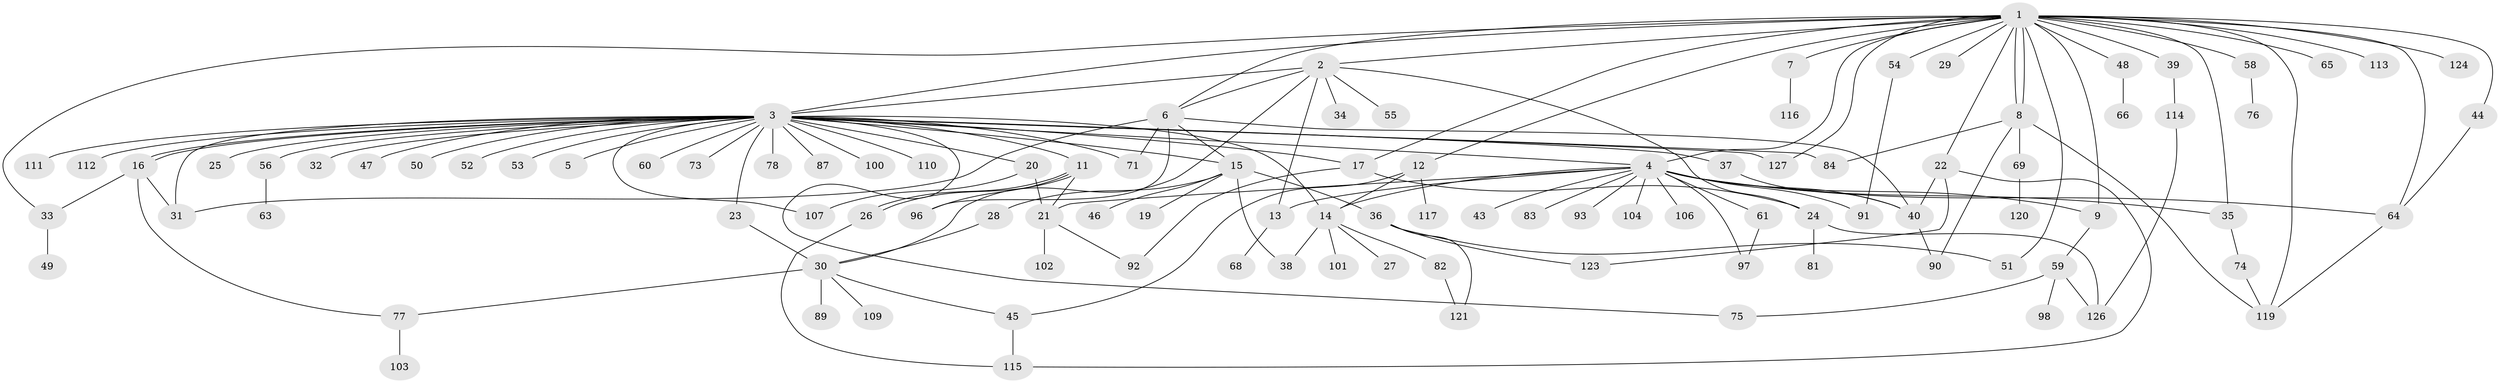 // Generated by graph-tools (version 1.1) at 2025/23/03/03/25 07:23:51]
// undirected, 105 vertices, 153 edges
graph export_dot {
graph [start="1"]
  node [color=gray90,style=filled];
  1 [super="+42"];
  2 [super="+105"];
  3 [super="+10"];
  4 [super="+99"];
  5 [super="+18"];
  6 [super="+85"];
  7;
  8 [super="+41"];
  9 [super="+72"];
  11 [super="+94"];
  12;
  13;
  14 [super="+70"];
  15 [super="+95"];
  16;
  17 [super="+80"];
  19;
  20 [super="+125"];
  21 [super="+57"];
  22 [super="+62"];
  23;
  24 [super="+118"];
  25;
  26 [super="+79"];
  27;
  28;
  29;
  30 [super="+128"];
  31;
  32;
  33;
  34;
  35;
  36 [super="+108"];
  37;
  38;
  39;
  40 [super="+67"];
  43;
  44;
  45;
  46;
  47;
  48;
  49;
  50;
  51;
  52;
  53;
  54 [super="+88"];
  55;
  56;
  58;
  59 [super="+122"];
  60;
  61;
  63;
  64;
  65;
  66;
  68;
  69;
  71;
  73;
  74;
  75 [super="+86"];
  76;
  77;
  78;
  81;
  82;
  83;
  84;
  87;
  89;
  90;
  91;
  92;
  93;
  96;
  97;
  98;
  100;
  101;
  102;
  103;
  104;
  106;
  107;
  109;
  110;
  111;
  112;
  113;
  114;
  115;
  116;
  117;
  119;
  120;
  121;
  123;
  124;
  126;
  127;
  1 -- 2;
  1 -- 4 [weight=2];
  1 -- 6;
  1 -- 7;
  1 -- 8;
  1 -- 8;
  1 -- 12;
  1 -- 22;
  1 -- 29;
  1 -- 35;
  1 -- 39;
  1 -- 48;
  1 -- 51 [weight=2];
  1 -- 58;
  1 -- 64;
  1 -- 65;
  1 -- 113;
  1 -- 119;
  1 -- 124;
  1 -- 127;
  1 -- 17;
  1 -- 33;
  1 -- 54;
  1 -- 9;
  1 -- 44;
  1 -- 3;
  2 -- 3;
  2 -- 6;
  2 -- 13;
  2 -- 30;
  2 -- 34;
  2 -- 55;
  2 -- 24;
  3 -- 4 [weight=2];
  3 -- 5 [weight=2];
  3 -- 11 [weight=2];
  3 -- 14;
  3 -- 16;
  3 -- 16;
  3 -- 17;
  3 -- 25;
  3 -- 32;
  3 -- 47;
  3 -- 53;
  3 -- 56 [weight=2];
  3 -- 71;
  3 -- 75;
  3 -- 78;
  3 -- 84;
  3 -- 110;
  3 -- 73;
  3 -- 15;
  3 -- 20 [weight=2];
  3 -- 87;
  3 -- 23;
  3 -- 31;
  3 -- 100;
  3 -- 37;
  3 -- 107;
  3 -- 111;
  3 -- 112;
  3 -- 50;
  3 -- 52;
  3 -- 60;
  3 -- 127;
  4 -- 9;
  4 -- 14;
  4 -- 40;
  4 -- 43;
  4 -- 61;
  4 -- 64;
  4 -- 83;
  4 -- 91;
  4 -- 93;
  4 -- 97;
  4 -- 104;
  4 -- 106;
  4 -- 35;
  4 -- 13;
  4 -- 21;
  6 -- 15;
  6 -- 31;
  6 -- 40;
  6 -- 71;
  6 -- 96;
  7 -- 116;
  8 -- 69;
  8 -- 84;
  8 -- 90;
  8 -- 119;
  9 -- 59;
  11 -- 26;
  11 -- 26;
  11 -- 96;
  11 -- 21;
  12 -- 45;
  12 -- 117;
  12 -- 14;
  13 -- 68;
  14 -- 27;
  14 -- 101;
  14 -- 38;
  14 -- 82;
  15 -- 19;
  15 -- 28;
  15 -- 36;
  15 -- 38;
  15 -- 46;
  16 -- 31;
  16 -- 33;
  16 -- 77;
  17 -- 24;
  17 -- 92;
  20 -- 21;
  20 -- 107;
  21 -- 102;
  21 -- 92;
  22 -- 40;
  22 -- 115;
  22 -- 123;
  23 -- 30;
  24 -- 81;
  24 -- 126;
  26 -- 115;
  28 -- 30;
  30 -- 45;
  30 -- 77;
  30 -- 89;
  30 -- 109;
  33 -- 49;
  35 -- 74;
  36 -- 51;
  36 -- 121;
  36 -- 123;
  37 -- 40;
  39 -- 114;
  40 -- 90;
  44 -- 64;
  45 -- 115;
  48 -- 66;
  54 -- 91;
  56 -- 63;
  58 -- 76;
  59 -- 98;
  59 -- 126;
  59 -- 75;
  61 -- 97;
  64 -- 119;
  69 -- 120;
  74 -- 119;
  77 -- 103;
  82 -- 121;
  114 -- 126;
}
